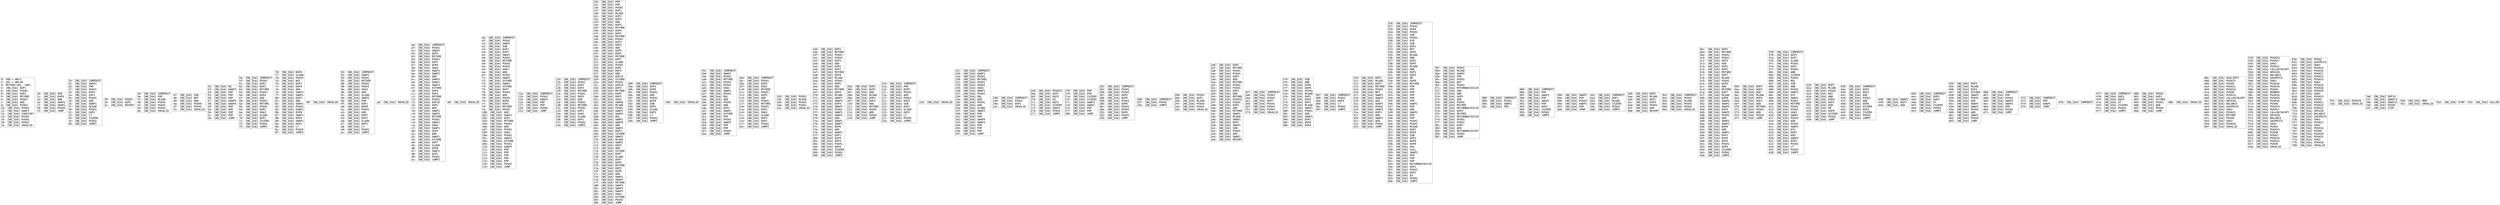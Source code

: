 digraph "graph.cfg.gv" {
	subgraph global {
		node [fontname=Courier fontsize=30.0 rank=same shape=box]
		block_0 [label="0: %00 = #0x1\l2: %01 = #0x40\l4: MSTORE(%01, %00)\l5: [NO_SSA] DUP1\l6: [NO_SSA] PUSH1\l8: [NO_SSA] DUP2\l9: [NO_SSA] MSTORE\la: [NO_SSA] PUSH1\lc: [NO_SSA] ADD\ld: [NO_SSA] PUSH2\l10: [NO_SSA] PUSH1\l12: [NO_SSA] SWAP2\l13: [NO_SSA] CODECOPY\l14: [NO_SSA] PUSH1\l16: [NO_SSA] PUSH1\l18: [NO_SSA] PUSH1\l1a: [NO_SSA] INVALID\l"]
		block_1b [label="1b: [NO_SSA] SUB\l1c: [NO_SSA] DUP9\l1d: [NO_SSA] AND\l1e: [NO_SSA] SWAP2\l1f: [NO_SSA] SWAP1\l20: [NO_SSA] PUSH2\l23: [NO_SSA] JUMP\l"]
		block_24 [label="24: [NO_SSA] JUMPDEST\l25: [NO_SSA] SWAP1\l26: [NO_SSA] POP\l27: [NO_SSA] PUSH1\l29: [NO_SSA] DUP2\l2a: [NO_SSA] DUP1\l2b: [NO_SSA] PUSH1\l2d: [NO_SSA] ADD\l2e: [NO_SSA] SWAP1\l2f: [NO_SSA] MLOAD\l30: [NO_SSA] PUSH1\l32: [NO_SSA] DUP2\l33: [NO_SSA] LT\l34: [NO_SSA] ISZERO\l35: [NO_SSA] PUSH2\l38: [NO_SSA] JUMPI\l"]
		block_39 [label="39: [NO_SSA] PUSH1\l3b: [NO_SSA] DUP1\l3c: [NO_SSA] REVERT\l"]
		block_3d [label="3d: [NO_SSA] JUMPDEST\l3e: [NO_SSA] POP\l3f: [NO_SSA] MLOAD\l40: [NO_SSA] PUSH1\l42: [NO_SSA] PUSH1\l44: [NO_SSA] PUSH1\l46: [NO_SSA] INVALID\l"]
		block_47 [label="47: [NO_SSA] SUB\l48: [NO_SSA] NOT\l49: [NO_SSA] AND\l4a: [NO_SSA] PUSH4\l4f: [NO_SSA] PUSH1\l51: [NO_SSA] INVALID\l"]
		block_52 [label="52: [NO_SSA] EQ\l53: [NO_SSA] SWAP3\l54: [NO_SSA] POP\l55: [NO_SSA] POP\l56: [NO_SSA] POP\l57: [NO_SSA] SWAP5\l58: [NO_SSA] SWAP4\l59: [NO_SSA] POP\l5a: [NO_SSA] POP\l5b: [NO_SSA] POP\l5c: [NO_SSA] POP\l5d: [NO_SSA] JUMP\l"]
		block_5e [label="5e: [NO_SSA] JUMPDEST\l5f: [NO_SSA] PUSH1\l61: [NO_SSA] DUP2\l62: [NO_SSA] DUP2\l63: [NO_SSA] MSTORE\l64: [NO_SSA] PUSH1\l66: [NO_SSA] DUP4\l67: [NO_SSA] ADD\l68: [NO_SSA] PUSH1\l6a: [NO_SSA] MSTORE\l6b: [NO_SSA] PUSH1\l6d: [NO_SSA] DUP2\l6e: [NO_SSA] SHA3\l6f: [NO_SSA] SLOAD\l70: [NO_SSA] DUP1\l71: [NO_SSA] ISZERO\l72: [NO_SSA] PUSH2\l75: [NO_SSA] JUMPI\l"]
		block_76 [label="76: [NO_SSA] DUP4\l77: [NO_SSA] SLOAD\l78: [NO_SSA] PUSH1\l7a: [NO_SSA] NOT\l7b: [NO_SSA] DUP1\l7c: [NO_SSA] DUP4\l7d: [NO_SSA] ADD\l7e: [NO_SSA] SWAP2\l7f: [NO_SSA] SWAP1\l80: [NO_SSA] DUP2\l81: [NO_SSA] ADD\l82: [NO_SSA] SWAP1\l83: [NO_SSA] PUSH1\l85: [NO_SSA] SWAP1\l86: [NO_SSA] DUP8\l87: [NO_SSA] SWAP1\l88: [NO_SSA] DUP4\l89: [NO_SSA] SWAP1\l8a: [NO_SSA] DUP2\l8b: [NO_SSA] LT\l8c: [NO_SSA] PUSH2\l8f: [NO_SSA] JUMPI\l"]
		block_90 [label="90: [NO_SSA] INVALID\l"]
		block_91 [label="91: [NO_SSA] JUMPDEST\l92: [NO_SSA] SWAP1\l93: [NO_SSA] PUSH1\l95: [NO_SSA] MSTORE\l96: [NO_SSA] PUSH1\l98: [NO_SSA] PUSH1\l9a: [NO_SSA] SHA3\l9b: [NO_SSA] ADD\l9c: [NO_SSA] SLOAD\l9d: [NO_SSA] SWAP1\l9e: [NO_SSA] POP\l9f: [NO_SSA] DUP1\la0: [NO_SSA] DUP8\la1: [NO_SSA] PUSH1\la3: [NO_SSA] ADD\la4: [NO_SSA] DUP5\la5: [NO_SSA] DUP2\la6: [NO_SSA] SLOAD\la7: [NO_SSA] DUP2\la8: [NO_SSA] LT\la9: [NO_SSA] PUSH2\lac: [NO_SSA] JUMPI\l"]
		block_ad [label="ad: [NO_SSA] INVALID\l"]
		block_ae [label="ae: [NO_SSA] JUMPDEST\laf: [NO_SSA] PUSH1\lb1: [NO_SSA] SWAP2\lb2: [NO_SSA] DUP3\lb3: [NO_SSA] MSTORE\lb4: [NO_SSA] PUSH1\lb6: [NO_SSA] DUP1\lb7: [NO_SSA] DUP4\lb8: [NO_SSA] SHA3\lb9: [NO_SSA] SWAP1\lba: [NO_SSA] SWAP2\lbb: [NO_SSA] ADD\lbc: [NO_SSA] SWAP3\lbd: [NO_SSA] SWAP1\lbe: [NO_SSA] SWAP3\lbf: [NO_SSA] SSTORE\lc0: [NO_SSA] DUP3\lc1: [NO_SSA] DUP2\lc2: [NO_SSA] MSTORE\lc3: [NO_SSA] PUSH1\lc5: [NO_SSA] DUP10\lc6: [NO_SSA] DUP2\lc7: [NO_SSA] ADD\lc8: [NO_SSA] SWAP1\lc9: [NO_SSA] SWAP3\lca: [NO_SSA] MSTORE\lcb: [NO_SSA] PUSH1\lcd: [NO_SSA] SWAP1\lce: [NO_SSA] SHA3\lcf: [NO_SSA] SWAP1\ld0: [NO_SSA] DUP5\ld1: [NO_SSA] ADD\ld2: [NO_SSA] SWAP1\ld3: [NO_SSA] SSTORE\ld4: [NO_SSA] DUP7\ld5: [NO_SSA] SLOAD\ld6: [NO_SSA] DUP8\ld7: [NO_SSA] SWAP1\ld8: [NO_SSA] DUP1\ld9: [NO_SSA] PUSH2\ldc: [NO_SSA] JUMPI\l"]
		block_dd [label="dd: [NO_SSA] INVALID\l"]
		block_de [label="de: [NO_SSA] JUMPDEST\ldf: [NO_SSA] PUSH1\le1: [NO_SSA] SWAP1\le2: [NO_SSA] SUB\le3: [NO_SSA] DUP2\le4: [NO_SSA] DUP2\le5: [NO_SSA] SWAP1\le6: [NO_SSA] PUSH1\le8: [NO_SSA] MSTORE\le9: [NO_SSA] PUSH1\leb: [NO_SSA] PUSH1\led: [NO_SSA] SHA3\lee: [NO_SSA] ADD\lef: [NO_SSA] PUSH1\lf1: [NO_SSA] SWAP1\lf2: [NO_SSA] SSTORE\lf3: [NO_SSA] SWAP1\lf4: [NO_SSA] SSTORE\lf5: [NO_SSA] DUP7\lf6: [NO_SSA] PUSH1\lf8: [NO_SSA] ADD\lf9: [NO_SSA] PUSH1\lfb: [NO_SSA] DUP8\lfc: [NO_SSA] DUP2\lfd: [NO_SSA] MSTORE\lfe: [NO_SSA] PUSH1\l100: [NO_SSA] ADD\l101: [NO_SSA] SWAP1\l102: [NO_SSA] DUP2\l103: [NO_SSA] MSTORE\l104: [NO_SSA] PUSH1\l106: [NO_SSA] ADD\l107: [NO_SSA] PUSH1\l109: [NO_SSA] SHA3\l10a: [NO_SSA] PUSH1\l10c: [NO_SSA] SWAP1\l10d: [NO_SSA] SSTORE\l10e: [NO_SSA] PUSH1\l110: [NO_SSA] SWAP5\l111: [NO_SSA] POP\l112: [NO_SSA] POP\l113: [NO_SSA] POP\l114: [NO_SSA] POP\l115: [NO_SSA] POP\l116: [NO_SSA] PUSH2\l119: [NO_SSA] JUMP\l"]
		block_11a [label="11a: [NO_SSA] JUMPDEST\l11b: [NO_SSA] PUSH1\l11d: [NO_SSA] SWAP2\l11e: [NO_SSA] POP\l11f: [NO_SSA] POP\l120: [NO_SSA] PUSH2\l123: [NO_SSA] JUMP\l"]
		block_124 [label="124: [NO_SSA] JUMPDEST\l125: [NO_SSA] PUSH1\l127: [NO_SSA] DUP3\l128: [NO_SSA] DUP2\l129: [NO_SSA] MSTORE\l12a: [NO_SSA] PUSH1\l12c: [NO_SSA] DUP5\l12d: [NO_SSA] ADD\l12e: [NO_SSA] PUSH1\l130: [NO_SSA] MSTORE\l131: [NO_SSA] PUSH1\l133: [NO_SSA] DUP2\l134: [NO_SSA] SHA3\l135: [NO_SSA] SLOAD\l136: [NO_SSA] DUP1\l137: [NO_SSA] PUSH2\l13a: [NO_SSA] JUMPI\l"]
		block_13b [label="13b: [NO_SSA] POP\l13c: [NO_SSA] POP\l13d: [NO_SSA] PUSH1\l13f: [NO_SSA] DUP1\l140: [NO_SSA] MLOAD\l141: [NO_SSA] DUP1\l142: [NO_SSA] DUP3\l143: [NO_SSA] ADD\l144: [NO_SSA] DUP3\l145: [NO_SSA] MSTORE\l146: [NO_SSA] DUP4\l147: [NO_SSA] DUP2\l148: [NO_SSA] MSTORE\l149: [NO_SSA] PUSH1\l14b: [NO_SSA] DUP1\l14c: [NO_SSA] DUP3\l14d: [NO_SSA] ADD\l14e: [NO_SSA] DUP5\l14f: [NO_SSA] DUP2\l150: [NO_SSA] MSTORE\l151: [NO_SSA] DUP7\l152: [NO_SSA] SLOAD\l153: [NO_SSA] PUSH1\l155: [NO_SSA] DUP2\l156: [NO_SSA] DUP2\l157: [NO_SSA] ADD\l158: [NO_SSA] DUP10\l159: [NO_SSA] SSTORE\l15a: [NO_SSA] PUSH1\l15c: [NO_SSA] DUP10\l15d: [NO_SSA] DUP2\l15e: [NO_SSA] MSTORE\l15f: [NO_SSA] DUP5\l160: [NO_SSA] DUP2\l161: [NO_SSA] SHA3\l162: [NO_SSA] SWAP6\l163: [NO_SSA] MLOAD\l164: [NO_SSA] PUSH1\l166: [NO_SSA] SWAP1\l167: [NO_SSA] SWAP4\l168: [NO_SSA] MUL\l169: [NO_SSA] SWAP1\l16a: [NO_SSA] SWAP6\l16b: [NO_SSA] ADD\l16c: [NO_SSA] SWAP2\l16d: [NO_SSA] DUP3\l16e: [NO_SSA] SSTORE\l16f: [NO_SSA] SWAP2\l170: [NO_SSA] MLOAD\l171: [NO_SSA] SWAP1\l172: [NO_SSA] DUP3\l173: [NO_SSA] ADD\l174: [NO_SSA] SSTORE\l175: [NO_SSA] DUP7\l176: [NO_SSA] SLOAD\l177: [NO_SSA] DUP7\l178: [NO_SSA] DUP5\l179: [NO_SSA] MSTORE\l17a: [NO_SSA] DUP2\l17b: [NO_SSA] DUP9\l17c: [NO_SSA] ADD\l17d: [NO_SSA] SWAP1\l17e: [NO_SSA] SWAP3\l17f: [NO_SSA] MSTORE\l180: [NO_SSA] SWAP3\l181: [NO_SSA] SWAP1\l182: [NO_SSA] SWAP2\l183: [NO_SSA] SHA3\l184: [NO_SSA] SSTORE\l185: [NO_SSA] PUSH2\l188: [NO_SSA] JUMP\l"]
		block_189 [label="189: [NO_SSA] JUMPDEST\l18a: [NO_SSA] DUP3\l18b: [NO_SSA] DUP6\l18c: [NO_SSA] PUSH1\l18e: [NO_SSA] ADD\l18f: [NO_SSA] PUSH1\l191: [NO_SSA] DUP4\l192: [NO_SSA] SUB\l193: [NO_SSA] DUP2\l194: [NO_SSA] SLOAD\l195: [NO_SSA] DUP2\l196: [NO_SSA] LT\l197: [NO_SSA] PUSH2\l19a: [NO_SSA] JUMPI\l"]
		block_19b [label="19b: [NO_SSA] INVALID\l"]
		block_19c [label="19c: [NO_SSA] JUMPDEST\l19d: [NO_SSA] SWAP1\l19e: [NO_SSA] PUSH1\l1a0: [NO_SSA] MSTORE\l1a1: [NO_SSA] PUSH1\l1a3: [NO_SSA] PUSH1\l1a5: [NO_SSA] SHA3\l1a6: [NO_SSA] SWAP1\l1a7: [NO_SSA] PUSH1\l1a9: [NO_SSA] MUL\l1aa: [NO_SSA] ADD\l1ab: [NO_SSA] PUSH1\l1ad: [NO_SSA] ADD\l1ae: [NO_SSA] DUP2\l1af: [NO_SSA] SWAP1\l1b0: [NO_SSA] SSTORE\l1b1: [NO_SSA] POP\l1b2: [NO_SSA] PUSH1\l1b4: [NO_SSA] SWAP2\l1b5: [NO_SSA] POP\l1b6: [NO_SSA] POP\l1b7: [NO_SSA] PUSH2\l1ba: [NO_SSA] JUMP\l"]
		block_1bb [label="1bb: [NO_SSA] JUMPDEST\l1bc: [NO_SSA] PUSH1\l1be: [NO_SSA] DUP3\l1bf: [NO_SSA] DUP2\l1c0: [NO_SSA] MSTORE\l1c1: [NO_SSA] PUSH1\l1c3: [NO_SSA] DUP5\l1c4: [NO_SSA] ADD\l1c5: [NO_SSA] PUSH1\l1c7: [NO_SSA] MSTORE\l1c8: [NO_SSA] PUSH1\l1ca: [NO_SSA] DUP2\l1cb: [NO_SSA] SHA3\l1cc: [NO_SSA] SLOAD\l1cd: [NO_SSA] DUP3\l1ce: [NO_SSA] DUP2\l1cf: [NO_SSA] PUSH2\l1d2: [NO_SSA] JUMPI\l"]
		block_1d3 [label="1d3: [NO_SSA] PUSH1\l1d5: [NO_SSA] MLOAD\l1d6: [NO_SSA] PUSH3\l1da: [NO_SSA] PUSH1\l1dc: [NO_SSA] INVALID\l"]
		block_1dd [label="1dd: [NO_SSA] DUP2\l1de: [NO_SSA] MSTORE\l1df: [NO_SSA] PUSH1\l1e1: [NO_SSA] PUSH1\l1e3: [NO_SSA] DUP3\l1e4: [NO_SSA] ADD\l1e5: [NO_SSA] DUP2\l1e6: [NO_SSA] DUP2\l1e7: [NO_SSA] MSTORE\l1e8: [NO_SSA] DUP4\l1e9: [NO_SSA] MLOAD\l1ea: [NO_SSA] PUSH1\l1ec: [NO_SSA] DUP5\l1ed: [NO_SSA] ADD\l1ee: [NO_SSA] MSTORE\l1ef: [NO_SSA] DUP4\l1f0: [NO_SSA] MLOAD\l1f1: [NO_SSA] SWAP1\l1f2: [NO_SSA] SWAP3\l1f3: [NO_SSA] DUP4\l1f4: [NO_SSA] SWAP3\l1f5: [NO_SSA] PUSH1\l1f7: [NO_SSA] SWAP1\l1f8: [NO_SSA] SWAP2\l1f9: [NO_SSA] ADD\l1fa: [NO_SSA] SWAP2\l1fb: [NO_SSA] SWAP1\l1fc: [NO_SSA] DUP6\l1fd: [NO_SSA] ADD\l1fe: [NO_SSA] SWAP1\l1ff: [NO_SSA] DUP1\l200: [NO_SSA] DUP4\l201: [NO_SSA] DUP4\l202: [NO_SSA] PUSH1\l204: [NO_SSA] DUP4\l205: [NO_SSA] ISZERO\l206: [NO_SSA] PUSH2\l209: [NO_SSA] JUMPI\l"]
		block_20a [label="20a: [NO_SSA] DUP2\l20b: [NO_SSA] DUP2\l20c: [NO_SSA] ADD\l20d: [NO_SSA] MLOAD\l20e: [NO_SSA] DUP4\l20f: [NO_SSA] DUP3\l210: [NO_SSA] ADD\l211: [NO_SSA] MSTORE\l212: [NO_SSA] PUSH1\l214: [NO_SSA] ADD\l215: [NO_SSA] PUSH2\l218: [NO_SSA] JUMP\l"]
		block_219 [label="219: [NO_SSA] JUMPDEST\l21a: [NO_SSA] POP\l21b: [NO_SSA] DUP5\l21c: [NO_SSA] PUSH1\l21e: [NO_SSA] ADD\l21f: [NO_SSA] PUSH1\l221: [NO_SSA] DUP3\l222: [NO_SSA] SUB\l223: [NO_SSA] DUP2\l224: [NO_SSA] SLOAD\l225: [NO_SSA] DUP2\l226: [NO_SSA] LT\l227: [NO_SSA] PUSH2\l22a: [NO_SSA] JUMPI\l"]
		block_22b [label="22b: [NO_SSA] INVALID\l"]
		block_22c [label="22c: [NO_SSA] JUMPDEST\l22d: [NO_SSA] SWAP1\l22e: [NO_SSA] PUSH1\l230: [NO_SSA] MSTORE\l231: [NO_SSA] PUSH1\l233: [NO_SSA] PUSH1\l235: [NO_SSA] SHA3\l236: [NO_SSA] SWAP1\l237: [NO_SSA] PUSH1\l239: [NO_SSA] MUL\l23a: [NO_SSA] ADD\l23b: [NO_SSA] PUSH1\l23d: [NO_SSA] ADD\l23e: [NO_SSA] SLOAD\l23f: [NO_SSA] SWAP2\l240: [NO_SSA] POP\l241: [NO_SSA] POP\l242: [NO_SSA] SWAP4\l243: [NO_SSA] SWAP3\l244: [NO_SSA] POP\l245: [NO_SSA] POP\l246: [NO_SSA] POP\l247: [NO_SSA] JUMP\l"]
		block_248 [label="248: [NO_SSA] JUMPDEST\l249: [NO_SSA] PUSH1\l24b: [NO_SSA] DUP2\l24c: [NO_SSA] INVALID\l"]
		block_24d [label="24d: [NO_SSA] PUSH32\l26e: [NO_SSA] DUP2\l26f: [NO_SSA] DUP2\l270: [NO_SSA] EQ\l271: [NO_SSA] DUP1\l272: [NO_SSA] ISZERO\l273: [NO_SSA] SWAP1\l274: [NO_SSA] PUSH2\l277: [NO_SSA] JUMPI\l"]
		block_278 [label="278: [NO_SSA] POP\l279: [NO_SSA] POP\l27a: [NO_SSA] ISZERO\l27b: [NO_SSA] ISZERO\l27c: [NO_SSA] SWAP3\l27d: [NO_SSA] SWAP2\l27e: [NO_SSA] POP\l27f: [NO_SSA] POP\l280: [NO_SSA] JUMP\l"]
		block_281 [label="281: [NO_SSA] JUMPDEST\l282: [NO_SSA] PUSH1\l284: [NO_SSA] PUSH2\l287: [NO_SSA] DUP5\l288: [NO_SSA] DUP5\l289: [NO_SSA] PUSH1\l28b: [NO_SSA] DUP6\l28c: [NO_SSA] PUSH1\l28e: [NO_SSA] PUSH2\l291: [NO_SSA] DUP6\l292: [NO_SSA] PUSH2\l295: [NO_SSA] JUMP\l"]
		block_296 [label="296: [NO_SSA] JUMPDEST\l297: [NO_SSA] PUSH2\l29a: [NO_SSA] JUMPI\l"]
		block_29b [label="29b: [NO_SSA] PUSH1\l29d: [NO_SSA] DUP1\l29e: [NO_SSA] MLOAD\l29f: [NO_SSA] PUSH3\l2a3: [NO_SSA] PUSH1\l2a5: [NO_SSA] INVALID\l"]
		block_2a6 [label="2a6: [NO_SSA] DUP2\l2a7: [NO_SSA] MSTORE\l2a8: [NO_SSA] PUSH1\l2aa: [NO_SSA] PUSH1\l2ac: [NO_SSA] DUP3\l2ad: [NO_SSA] ADD\l2ae: [NO_SSA] MSTORE\l2af: [NO_SSA] PUSH1\l2b1: [NO_SSA] PUSH1\l2b3: [NO_SSA] DUP3\l2b4: [NO_SSA] ADD\l2b5: [NO_SSA] MSTORE\l2b6: [NO_SSA] PUSH32\l2d7: [NO_SSA] PUSH1\l2d9: [NO_SSA] DUP3\l2da: [NO_SSA] ADD\l2db: [NO_SSA] MSTORE\l2dc: [NO_SSA] SWAP1\l2dd: [NO_SSA] MLOAD\l2de: [NO_SSA] SWAP1\l2df: [NO_SSA] DUP2\l2e0: [NO_SSA] SWAP1\l2e1: [NO_SSA] SUB\l2e2: [NO_SSA] PUSH1\l2e4: [NO_SSA] ADD\l2e5: [NO_SSA] SWAP1\l2e6: [NO_SSA] REVERT\l"]
		block_2e7 [label="2e7: [NO_SSA] JUMPDEST\l2e8: [NO_SSA] PUSH1\l2ea: [NO_SSA] PUSH1\l2ec: [NO_SSA] DUP7\l2ed: [NO_SSA] PUSH1\l2ef: [NO_SSA] PUSH1\l2f1: [NO_SSA] PUSH1\l2f3: [NO_SSA] INVALID\l"]
		block_2f4 [label="2f4: [NO_SSA] SUB\l2f5: [NO_SSA] AND\l2f6: [NO_SSA] DUP6\l2f7: [NO_SSA] DUP8\l2f8: [NO_SSA] PUSH1\l2fa: [NO_SSA] MLOAD\l2fb: [NO_SSA] DUP1\l2fc: [NO_SSA] DUP3\l2fd: [NO_SSA] DUP1\l2fe: [NO_SSA] MLOAD\l2ff: [NO_SSA] SWAP1\l300: [NO_SSA] PUSH1\l302: [NO_SSA] ADD\l303: [NO_SSA] SWAP1\l304: [NO_SSA] DUP1\l305: [NO_SSA] DUP4\l306: [NO_SSA] DUP4\l"]
		block_307 [label="307: [NO_SSA] JUMPDEST\l308: [NO_SSA] PUSH1\l30a: [NO_SSA] DUP4\l30b: [NO_SSA] LT\l30c: [NO_SSA] PUSH2\l30f: [NO_SSA] JUMPI\l"]
		block_310 [label="310: [NO_SSA] DUP1\l311: [NO_SSA] MLOAD\l312: [NO_SSA] DUP3\l313: [NO_SSA] MSTORE\l314: [NO_SSA] PUSH1\l316: [NO_SSA] NOT\l317: [NO_SSA] SWAP1\l318: [NO_SSA] SWAP3\l319: [NO_SSA] ADD\l31a: [NO_SSA] SWAP2\l31b: [NO_SSA] PUSH1\l31d: [NO_SSA] SWAP2\l31e: [NO_SSA] DUP3\l31f: [NO_SSA] ADD\l320: [NO_SSA] SWAP2\l321: [NO_SSA] ADD\l322: [NO_SSA] PUSH2\l325: [NO_SSA] JUMP\l"]
		block_326 [label="326: [NO_SSA] JUMPDEST\l327: [NO_SSA] PUSH1\l329: [NO_SSA] DUP4\l32a: [NO_SSA] PUSH1\l32c: [NO_SSA] SUB\l32d: [NO_SSA] PUSH2\l330: [NO_SSA] EXP\l331: [NO_SSA] SUB\l332: [NO_SSA] DUP1\l333: [NO_SSA] NOT\l334: [NO_SSA] DUP3\l335: [NO_SSA] MLOAD\l336: [NO_SSA] AND\l337: [NO_SSA] DUP2\l338: [NO_SSA] DUP5\l339: [NO_SSA] MLOAD\l33a: [NO_SSA] AND\l33b: [NO_SSA] DUP1\l33c: [NO_SSA] DUP3\l33d: [NO_SSA] OR\l33e: [NO_SSA] DUP6\l33f: [NO_SSA] MSTORE\l340: [NO_SSA] POP\l341: [NO_SSA] POP\l342: [NO_SSA] POP\l343: [NO_SSA] POP\l344: [NO_SSA] POP\l345: [NO_SSA] POP\l346: [NO_SSA] SWAP1\l347: [NO_SSA] POP\l348: [NO_SSA] ADD\l349: [NO_SSA] SWAP2\l34a: [NO_SSA] POP\l34b: [NO_SSA] POP\l34c: [NO_SSA] PUSH1\l34e: [NO_SSA] PUSH1\l350: [NO_SSA] MLOAD\l351: [NO_SSA] DUP1\l352: [NO_SSA] DUP4\l353: [NO_SSA] SUB\l354: [NO_SSA] DUP2\l355: [NO_SSA] DUP6\l356: [NO_SSA] DUP8\l357: [NO_SSA] GAS\l358: [NO_SSA] CALL\l359: [NO_SSA] SWAP3\l35a: [NO_SSA] POP\l35b: [NO_SSA] POP\l35c: [NO_SSA] POP\l35d: [NO_SSA] RETURNDATASIZE\l35e: [NO_SSA] DUP1\l35f: [NO_SSA] PUSH1\l361: [NO_SSA] DUP2\l362: [NO_SSA] EQ\l363: [NO_SSA] PUSH2\l366: [NO_SSA] JUMPI\l"]
		block_367 [label="367: [NO_SSA] PUSH1\l369: [NO_SSA] MLOAD\l36a: [NO_SSA] SWAP2\l36b: [NO_SSA] POP\l36c: [NO_SSA] PUSH1\l36e: [NO_SSA] NOT\l36f: [NO_SSA] PUSH1\l371: [NO_SSA] RETURNDATASIZE\l372: [NO_SSA] ADD\l373: [NO_SSA] AND\l374: [NO_SSA] DUP3\l375: [NO_SSA] ADD\l376: [NO_SSA] PUSH1\l378: [NO_SSA] MSTORE\l379: [NO_SSA] RETURNDATASIZE\l37a: [NO_SSA] DUP3\l37b: [NO_SSA] MSTORE\l37c: [NO_SSA] RETURNDATASIZE\l37d: [NO_SSA] PUSH1\l37f: [NO_SSA] PUSH1\l381: [NO_SSA] DUP5\l382: [NO_SSA] ADD\l383: [NO_SSA] RETURNDATACOPY\l384: [NO_SSA] PUSH2\l387: [NO_SSA] JUMP\l"]
		block_388 [label="388: [NO_SSA] JUMPDEST\l389: [NO_SSA] PUSH1\l38b: [NO_SSA] SWAP2\l38c: [NO_SSA] POP\l"]
		block_38d [label="38d: [NO_SSA] JUMPDEST\l38e: [NO_SSA] POP\l38f: [NO_SSA] SWAP2\l390: [NO_SSA] POP\l391: [NO_SSA] SWAP2\l392: [NO_SSA] POP\l393: [NO_SSA] DUP2\l394: [NO_SSA] ISZERO\l395: [NO_SSA] PUSH2\l398: [NO_SSA] JUMPI\l"]
		block_399 [label="399: [NO_SSA] SWAP2\l39a: [NO_SSA] POP\l39b: [NO_SSA] PUSH2\l39e: [NO_SSA] SWAP1\l39f: [NO_SSA] POP\l3a0: [NO_SSA] JUMP\l"]
		block_3a1 [label="3a1: [NO_SSA] JUMPDEST\l3a2: [NO_SSA] DUP1\l3a3: [NO_SSA] MLOAD\l3a4: [NO_SSA] ISZERO\l3a5: [NO_SSA] PUSH2\l3a8: [NO_SSA] JUMPI\l"]
		block_3a9 [label="3a9: [NO_SSA] DUP1\l3aa: [NO_SSA] MLOAD\l3ab: [NO_SSA] DUP1\l3ac: [NO_SSA] DUP3\l3ad: [NO_SSA] PUSH1\l3af: [NO_SSA] ADD\l3b0: [NO_SSA] REVERT\l"]
		block_3b1 [label="3b1: [NO_SSA] JUMPDEST\l3b2: [NO_SSA] PUSH1\l3b4: [NO_SSA] MLOAD\l3b5: [NO_SSA] PUSH3\l3b9: [NO_SSA] PUSH1\l3bb: [NO_SSA] INVALID\l"]
		block_3bc [label="3bc: [NO_SSA] DUP2\l3bd: [NO_SSA] MSTORE\l3be: [NO_SSA] PUSH1\l3c0: [NO_SSA] PUSH1\l3c2: [NO_SSA] DUP3\l3c3: [NO_SSA] ADD\l3c4: [NO_SSA] DUP2\l3c5: [NO_SSA] DUP2\l3c6: [NO_SSA] MSTORE\l3c7: [NO_SSA] DUP7\l3c8: [NO_SSA] MLOAD\l3c9: [NO_SSA] PUSH1\l3cb: [NO_SSA] DUP5\l3cc: [NO_SSA] ADD\l3cd: [NO_SSA] MSTORE\l3ce: [NO_SSA] DUP7\l3cf: [NO_SSA] MLOAD\l3d0: [NO_SSA] DUP8\l3d1: [NO_SSA] SWAP4\l3d2: [NO_SSA] SWAP2\l3d3: [NO_SSA] SWAP3\l3d4: [NO_SSA] DUP4\l3d5: [NO_SSA] SWAP3\l3d6: [NO_SSA] PUSH1\l3d8: [NO_SSA] ADD\l3d9: [NO_SSA] SWAP2\l3da: [NO_SSA] SWAP1\l3db: [NO_SSA] DUP6\l3dc: [NO_SSA] ADD\l3dd: [NO_SSA] SWAP1\l3de: [NO_SSA] DUP1\l3df: [NO_SSA] DUP4\l3e0: [NO_SSA] DUP4\l3e1: [NO_SSA] PUSH1\l3e3: [NO_SSA] DUP4\l3e4: [NO_SSA] ISZERO\l3e5: [NO_SSA] PUSH2\l3e8: [NO_SSA] JUMPI\l"]
		block_3e9 [label="3e9: [NO_SSA] DUP2\l3ea: [NO_SSA] DUP2\l3eb: [NO_SSA] ADD\l3ec: [NO_SSA] MLOAD\l3ed: [NO_SSA] DUP4\l3ee: [NO_SSA] DUP3\l3ef: [NO_SSA] ADD\l3f0: [NO_SSA] MSTORE\l3f1: [NO_SSA] PUSH1\l3f3: [NO_SSA] ADD\l3f4: [NO_SSA] PUSH2\l3f7: [NO_SSA] JUMP\l"]
		block_3f8 [label="3f8: [NO_SSA] JUMPDEST\l3f9: [NO_SSA] DUP3\l3fa: [NO_SSA] DUP1\l3fb: [NO_SSA] SLOAD\l3fc: [NO_SSA] PUSH1\l3fe: [NO_SSA] DUP2\l3ff: [NO_SSA] PUSH1\l401: [NO_SSA] AND\l402: [NO_SSA] ISZERO\l403: [NO_SSA] PUSH2\l406: [NO_SSA] MUL\l407: [NO_SSA] SUB\l408: [NO_SSA] AND\l409: [NO_SSA] PUSH1\l40b: [NO_SSA] SWAP1\l40c: [NO_SSA] DIV\l40d: [NO_SSA] SWAP1\l40e: [NO_SSA] PUSH1\l410: [NO_SSA] MSTORE\l411: [NO_SSA] PUSH1\l413: [NO_SSA] PUSH1\l415: [NO_SSA] SHA3\l416: [NO_SSA] SWAP1\l417: [NO_SSA] PUSH1\l419: [NO_SSA] ADD\l41a: [NO_SSA] PUSH1\l41c: [NO_SSA] SWAP1\l41d: [NO_SSA] DIV\l41e: [NO_SSA] DUP2\l41f: [NO_SSA] ADD\l420: [NO_SSA] SWAP3\l421: [NO_SSA] DUP3\l422: [NO_SSA] PUSH1\l424: [NO_SSA] LT\l425: [NO_SSA] PUSH2\l428: [NO_SSA] JUMPI\l"]
		block_429 [label="429: [NO_SSA] DUP1\l42a: [NO_SSA] MLOAD\l42b: [NO_SSA] PUSH1\l42d: [NO_SSA] NOT\l42e: [NO_SSA] AND\l42f: [NO_SSA] DUP4\l430: [NO_SSA] DUP1\l431: [NO_SSA] ADD\l432: [NO_SSA] OR\l433: [NO_SSA] DUP6\l434: [NO_SSA] SSTORE\l435: [NO_SSA] PUSH2\l438: [NO_SSA] JUMP\l"]
		block_439 [label="439: [NO_SSA] JUMPDEST\l43a: [NO_SSA] DUP3\l43b: [NO_SSA] DUP1\l43c: [NO_SSA] ADD\l43d: [NO_SSA] PUSH1\l43f: [NO_SSA] ADD\l440: [NO_SSA] DUP6\l441: [NO_SSA] SSTORE\l442: [NO_SSA] DUP3\l443: [NO_SSA] ISZERO\l444: [NO_SSA] PUSH2\l447: [NO_SSA] JUMPI\l"]
		block_448 [label="448: [NO_SSA] SWAP2\l449: [NO_SSA] DUP3\l44a: [NO_SSA] ADD\l"]
		block_44b [label="44b: [NO_SSA] JUMPDEST\l44c: [NO_SSA] DUP3\l44d: [NO_SSA] DUP2\l44e: [NO_SSA] GT\l44f: [NO_SSA] ISZERO\l450: [NO_SSA] PUSH2\l453: [NO_SSA] JUMPI\l"]
		block_454 [label="454: [NO_SSA] DUP3\l455: [NO_SSA] MLOAD\l456: [NO_SSA] DUP3\l457: [NO_SSA] SSTORE\l458: [NO_SSA] SWAP2\l459: [NO_SSA] PUSH1\l45b: [NO_SSA] ADD\l45c: [NO_SSA] SWAP2\l45d: [NO_SSA] SWAP1\l45e: [NO_SSA] PUSH1\l460: [NO_SSA] ADD\l461: [NO_SSA] SWAP1\l462: [NO_SSA] PUSH2\l465: [NO_SSA] JUMP\l"]
		block_466 [label="466: [NO_SSA] JUMPDEST\l467: [NO_SSA] POP\l468: [NO_SSA] PUSH2\l46b: [NO_SSA] SWAP3\l46c: [NO_SSA] SWAP2\l46d: [NO_SSA] POP\l46e: [NO_SSA] PUSH2\l471: [NO_SSA] JUMP\l"]
		block_472 [label="472: [NO_SSA] JUMPDEST\l473: [NO_SSA] POP\l474: [NO_SSA] SWAP1\l475: [NO_SSA] JUMP\l"]
		block_476 [label="476: [NO_SSA] JUMPDEST\l"]
		block_477 [label="477: [NO_SSA] JUMPDEST\l478: [NO_SSA] DUP1\l479: [NO_SSA] DUP3\l47a: [NO_SSA] GT\l47b: [NO_SSA] ISZERO\l47c: [NO_SSA] PUSH2\l47f: [NO_SSA] JUMPI\l"]
		block_480 [label="480: [NO_SSA] PUSH1\l482: [NO_SSA] DUP2\l483: [NO_SSA] SSTORE\l484: [NO_SSA] PUSH1\l486: [NO_SSA] ADD\l487: [NO_SSA] PUSH2\l48a: [NO_SSA] JUMP\l"]
		block_48b [label="48b: [NO_SSA] INVALID\l"]
		block_48c [label="48c: [NO_SSA] GASLIMIT\l48d: [NO_SSA] PUSH15\l49d: [NO_SSA] PUSH5\l4a3: [NO_SSA] PUSH21\l4b9: [NO_SSA] PUSH16\l4ca: [NO_SSA] PUSH6\l4d1: [NO_SSA] PUSH14\l4e0: [NO_SSA] CALLDATACOPY\l4e1: [NO_SSA] ORIGIN\l4e2: [NO_SSA] BALANCE\l4e3: [NO_SSA] GASPRICE\l4e4: [NO_SSA] SHA3\l4e5: [NO_SSA] PUSH21\l4fb: [NO_SSA] MSTORE\l4fc: [NO_SSA] PUSH6\l503: [NO_SSA] SHA3\l504: [NO_SSA] PUSH10\l50f: [NO_SSA] INVALID\l"]
		block_510 [label="510: [NO_SSA] PUSH24\l529: [NO_SSA] PUSH27\l545: [NO_SSA] SHA3\l546: [NO_SSA] PUSH21\l55c: [NO_SSA] CALLDATACOPY\l55d: [NO_SSA] ORIGIN\l55e: [NO_SSA] BALANCE\l55f: [NO_SSA] GASPRICE\l560: [NO_SSA] SHA3\l561: [NO_SSA] PUSH16\l572: [NO_SSA] PUSH19\l586: [NO_SSA] PUSH4\l58b: [NO_SSA] NUMBER\l58c: [NO_SSA] PUSH16\l59d: [NO_SSA] PUSH20\l5b2: [NO_SSA] PUSH16\l5c3: [NO_SSA] PUSH6\l5ca: [NO_SSA] PUSH19\l5de: [NO_SSA] PUSH17\l5f0: [NO_SSA] CALLDATACOPY\l5f1: [NO_SSA] ORIGIN\l5f2: [NO_SSA] BALANCE\l5f3: [NO_SSA] GASPRICE\l5f4: [NO_SSA] SHA3\l5f5: [NO_SSA] PUSH3\l5f9: [NO_SSA] PUSH15\l609: [NO_SSA] PUSH6\l610: [NO_SSA] PUSH2\l613: [NO_SSA] PUSH19\l627: [NO_SSA] PUSH15\l637: [NO_SSA] PUSH5\l63d: [NO_SSA] INVALID\l"]
		block_63e [label="63e: [NO_SSA] PUSH2\l641: [NO_SSA] GASPRICE\l642: [NO_SSA] SHA3\l643: [NO_SSA] PUSH14\l652: [NO_SSA] PUSH16\l663: [NO_SSA] PUSH17\l675: [NO_SSA] PUSH15\l685: [NO_SSA] PUSH15\l695: [NO_SSA] SHA3\l696: [NO_SSA] PUSH10\l6a1: [NO_SSA] PUSH16\l6b2: [NO_SSA] PUSH20\l6c7: [NO_SSA] SHA3\l6c8: [NO_SSA] PUSH15\l6d8: [NO_SSA] PUSH2\l6db: [NO_SSA] PUSH21\l6f1: [NO_SSA] PUSH25\l70b: [NO_SSA] PUSH23\l723: [NO_SSA] ORIGIN\l724: [NO_SSA] BALANCE\l725: [NO_SSA] GASPRICE\l726: [NO_SSA] SHA3\l727: [NO_SSA] PUSH21\l73d: [NO_SSA] SHA3\l73e: [NO_SSA] PUSH16\l74f: [NO_SSA] PUSH5\l755: [NO_SSA] PUSH20\l76a: [NO_SSA] PUSH15\l77a: [NO_SSA] SHA3\l77b: [NO_SSA] PUSH20\l790: [NO_SSA] INVALID\l"]
		block_791 [label="791: [NO_SSA] PUSH19\l7a5: [NO_SSA] INVALID\l"]
		block_7a6 [label="7a6: [NO_SSA] DUP14\l7a7: [NO_SSA] SWAP13\l7a8: [NO_SSA] SWAP14\l7a9: [NO_SSA] PUSH5\l7af: [NO_SSA] STOP\l"]
		block_7b0 [label="7b0: [NO_SSA] MOD\l7b1: [NO_SSA] INVALID\l"]
		block_7b2 [label="7b2: [NO_SSA] STOP\l"]
		block_7b3 [label="7b3: [NO_SSA] CALLER\l"]
	}
}
